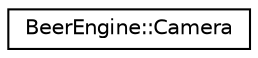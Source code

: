 digraph "Graphical Class Hierarchy"
{
  edge [fontname="Helvetica",fontsize="10",labelfontname="Helvetica",labelfontsize="10"];
  node [fontname="Helvetica",fontsize="10",shape=record];
  rankdir="LR";
  Node0 [label="BeerEngine::Camera",height=0.2,width=0.4,color="black", fillcolor="white", style="filled",URL="$class_beer_engine_1_1_camera.html"];
}
